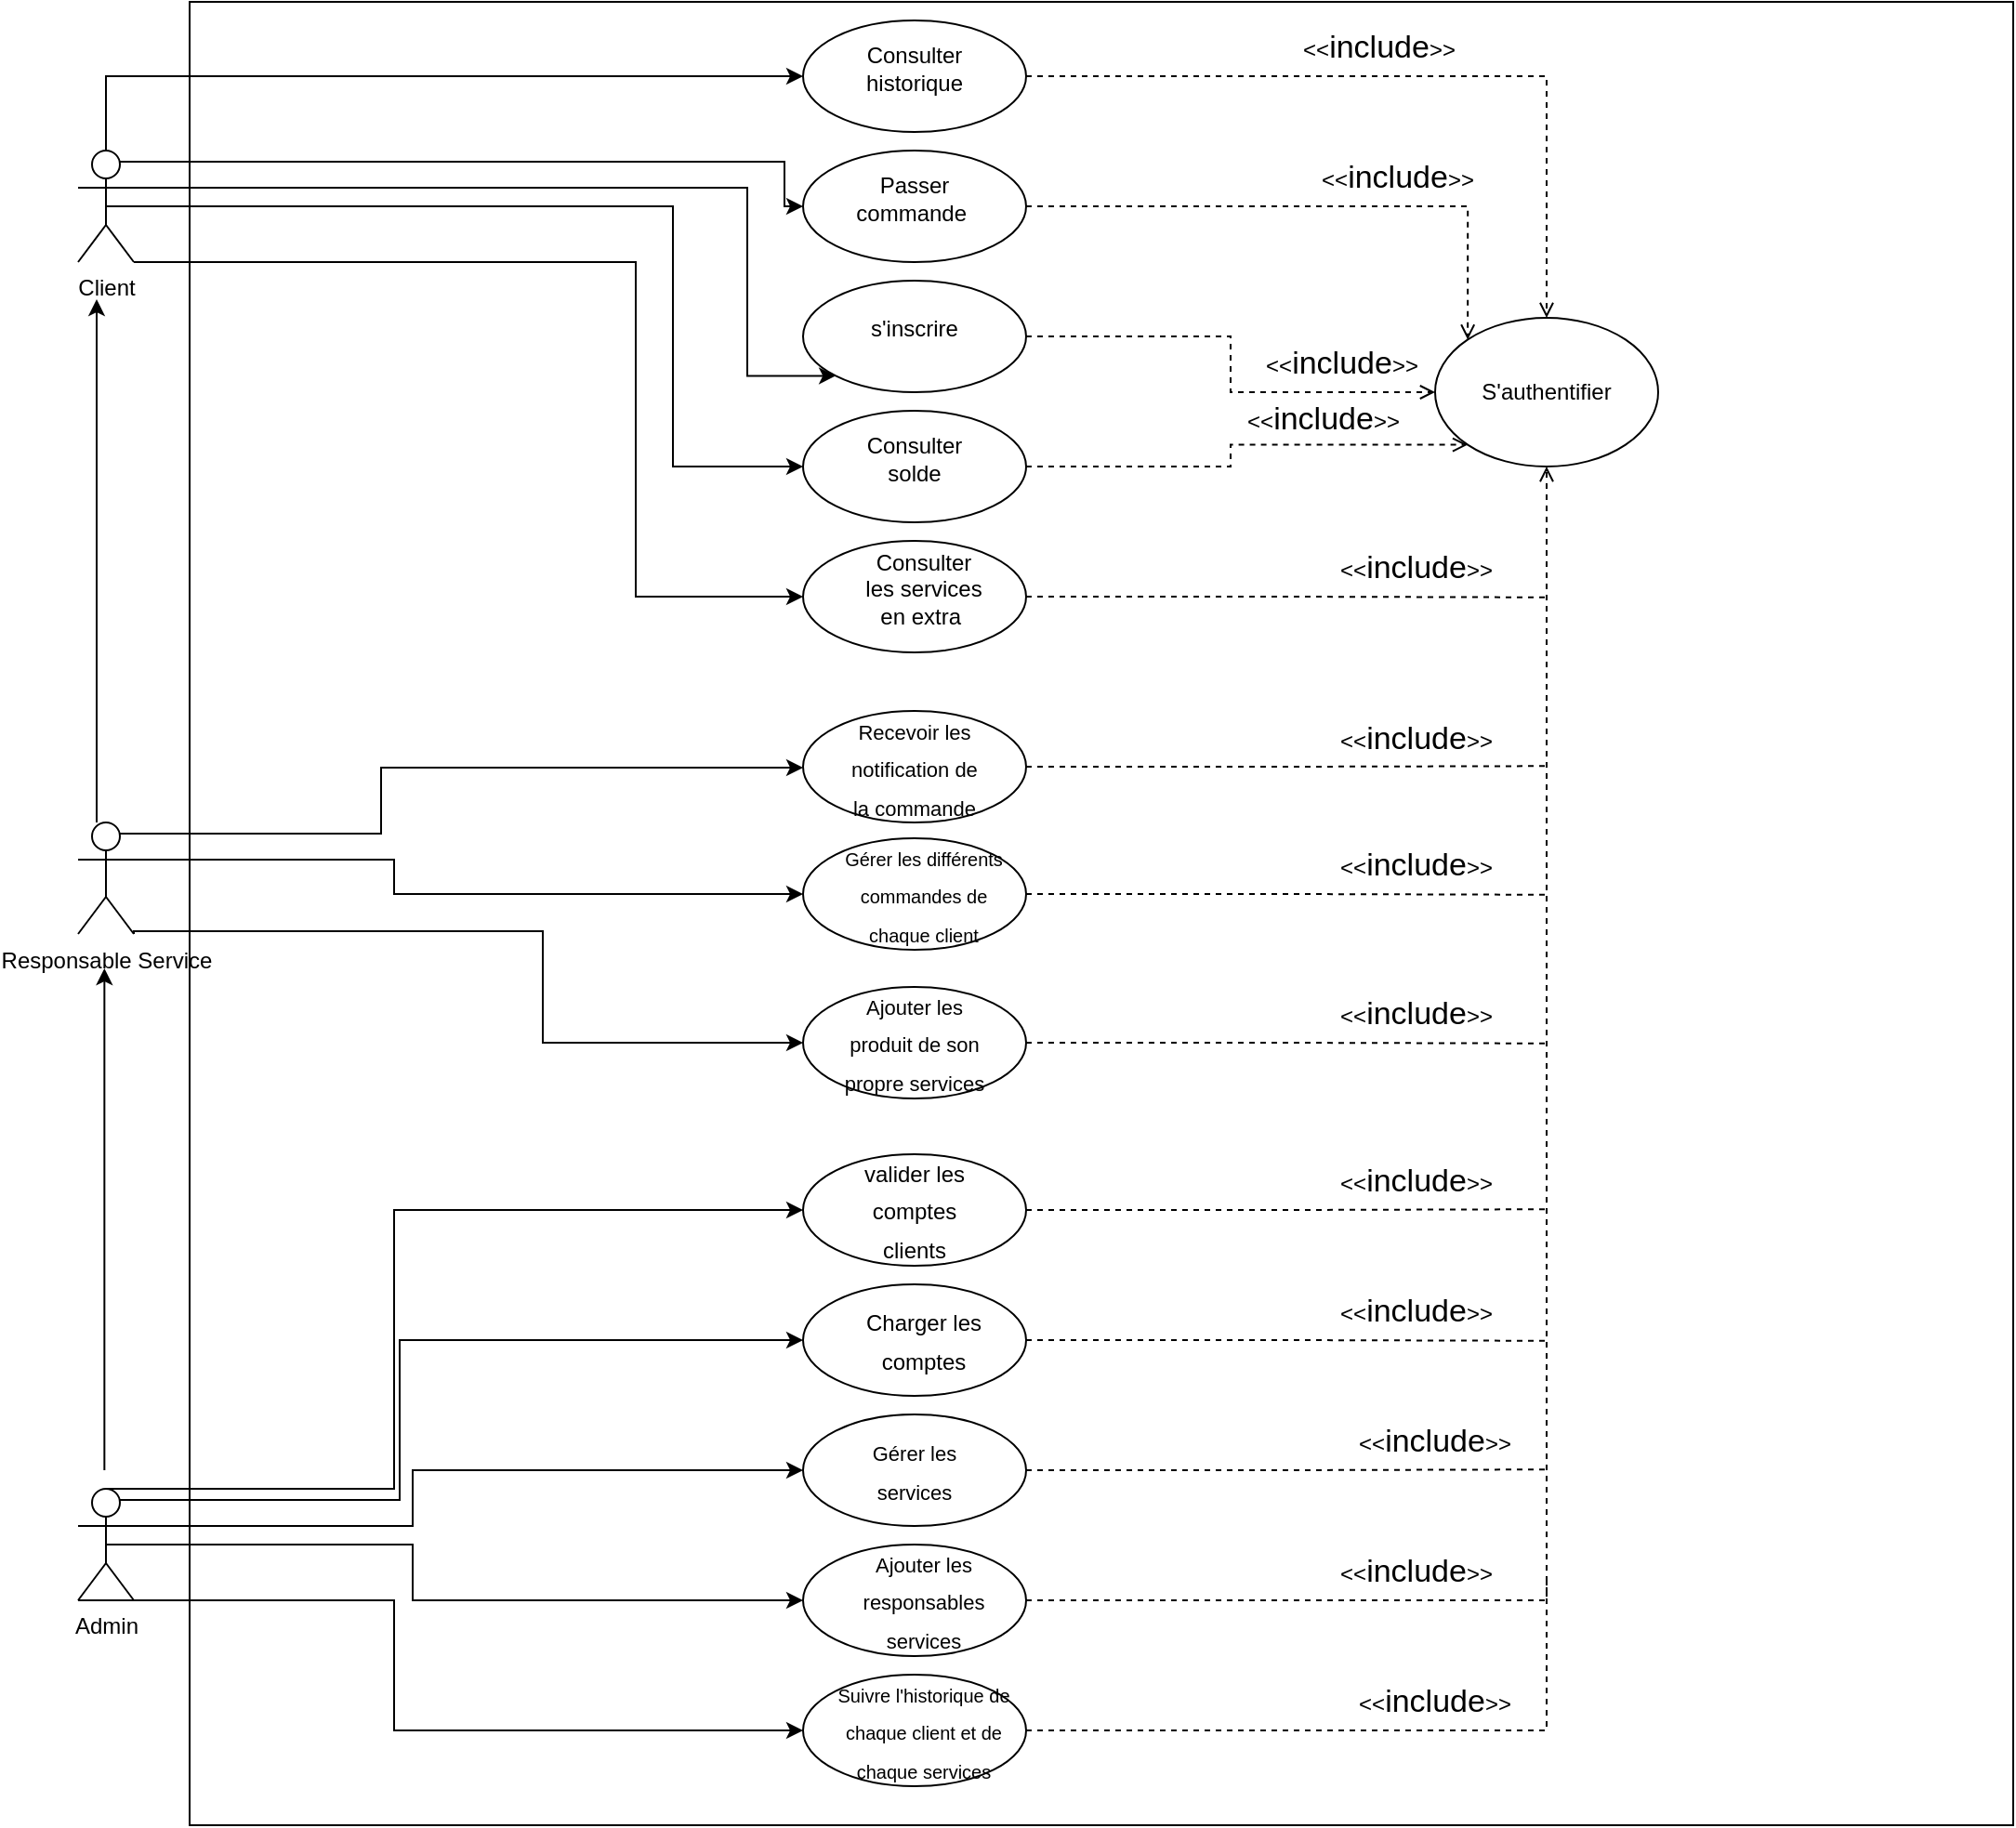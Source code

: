 <mxfile version="20.8.23" type="github">
  <diagram name="Page-1" id="Ohr7rfkL9KGcoza_FenF">
    <mxGraphModel dx="1332" dy="486" grid="1" gridSize="10" guides="1" tooltips="1" connect="1" arrows="1" fold="1" page="1" pageScale="1" pageWidth="827" pageHeight="1169" math="0" shadow="0">
      <root>
        <mxCell id="0" />
        <mxCell id="1" parent="0" />
        <mxCell id="cCbMwtoUdOYUd3SqK9MC-4" value="" style="group" vertex="1" connectable="0" parent="1">
          <mxGeometry x="160" y="80" width="1041" height="981" as="geometry" />
        </mxCell>
        <mxCell id="FbdB9yheL0EueXW62vN_-1" value="" style="whiteSpace=wrap;html=1;aspect=fixed;" parent="cCbMwtoUdOYUd3SqK9MC-4" vertex="1">
          <mxGeometry x="60" width="981" height="981" as="geometry" />
        </mxCell>
        <mxCell id="GGOZEgVhEpOkgXt1D6zr-87" style="edgeStyle=orthogonalEdgeStyle;rounded=0;orthogonalLoop=1;jettySize=auto;html=1;exitX=0.5;exitY=0.5;exitDx=0;exitDy=0;exitPerimeter=0;fontSize=12;" parent="cCbMwtoUdOYUd3SqK9MC-4" source="FbdB9yheL0EueXW62vN_-2" edge="1">
          <mxGeometry relative="1" as="geometry">
            <mxPoint x="390" y="250.0" as="targetPoint" />
            <Array as="points">
              <mxPoint x="320" y="110" />
              <mxPoint x="320" y="250" />
            </Array>
          </mxGeometry>
        </mxCell>
        <mxCell id="FbdB9yheL0EueXW62vN_-2" value="Client" style="shape=umlActor;verticalLabelPosition=bottom;verticalAlign=top;html=1;outlineConnect=0;labelBorderColor=none;" parent="cCbMwtoUdOYUd3SqK9MC-4" vertex="1">
          <mxGeometry y="80" width="30" height="60" as="geometry" />
        </mxCell>
        <mxCell id="FbdB9yheL0EueXW62vN_-3" value="Responsable Service" style="shape=umlActor;verticalLabelPosition=bottom;verticalAlign=top;html=1;outlineConnect=0;" parent="cCbMwtoUdOYUd3SqK9MC-4" vertex="1">
          <mxGeometry y="441.5" width="30" height="60" as="geometry" />
        </mxCell>
        <mxCell id="GGOZEgVhEpOkgXt1D6zr-15" value="" style="group" parent="cCbMwtoUdOYUd3SqK9MC-4" vertex="1" connectable="0">
          <mxGeometry x="730" y="170" width="120" height="80" as="geometry" />
        </mxCell>
        <mxCell id="FbdB9yheL0EueXW62vN_-14" value="" style="ellipse;whiteSpace=wrap;html=1;" parent="GGOZEgVhEpOkgXt1D6zr-15" vertex="1">
          <mxGeometry width="120" height="80" as="geometry" />
        </mxCell>
        <mxCell id="FbdB9yheL0EueXW62vN_-27" value="S&#39;authentifier" style="text;html=1;strokeColor=none;fillColor=none;align=center;verticalAlign=middle;whiteSpace=wrap;rounded=0;" parent="GGOZEgVhEpOkgXt1D6zr-15" vertex="1">
          <mxGeometry x="30" y="25" width="60" height="30" as="geometry" />
        </mxCell>
        <mxCell id="GGOZEgVhEpOkgXt1D6zr-27" value="" style="group" parent="cCbMwtoUdOYUd3SqK9MC-4" vertex="1" connectable="0">
          <mxGeometry x="390" y="10" width="120" height="60" as="geometry" />
        </mxCell>
        <mxCell id="GGOZEgVhEpOkgXt1D6zr-24" value="" style="group" parent="GGOZEgVhEpOkgXt1D6zr-27" vertex="1" connectable="0">
          <mxGeometry width="120" height="60" as="geometry" />
        </mxCell>
        <mxCell id="GGOZEgVhEpOkgXt1D6zr-25" value="" style="ellipse;whiteSpace=wrap;html=1;" parent="GGOZEgVhEpOkgXt1D6zr-24" vertex="1">
          <mxGeometry width="120" height="60" as="geometry" />
        </mxCell>
        <mxCell id="GGOZEgVhEpOkgXt1D6zr-26" value="Consulter historique" style="text;html=1;strokeColor=none;fillColor=none;align=center;verticalAlign=middle;whiteSpace=wrap;rounded=0;" parent="GGOZEgVhEpOkgXt1D6zr-24" vertex="1">
          <mxGeometry x="30" y="15" width="60" height="22.5" as="geometry" />
        </mxCell>
        <mxCell id="GGOZEgVhEpOkgXt1D6zr-84" style="edgeStyle=orthogonalEdgeStyle;rounded=0;orthogonalLoop=1;jettySize=auto;html=1;exitX=0.5;exitY=0;exitDx=0;exitDy=0;exitPerimeter=0;fontSize=12;" parent="cCbMwtoUdOYUd3SqK9MC-4" source="FbdB9yheL0EueXW62vN_-2" target="GGOZEgVhEpOkgXt1D6zr-25" edge="1">
          <mxGeometry relative="1" as="geometry">
            <Array as="points">
              <mxPoint x="15" y="40" />
            </Array>
          </mxGeometry>
        </mxCell>
        <mxCell id="GGOZEgVhEpOkgXt1D6zr-52" value="" style="group" parent="cCbMwtoUdOYUd3SqK9MC-4" vertex="1" connectable="0">
          <mxGeometry x="390" y="80" width="120" height="60" as="geometry" />
        </mxCell>
        <mxCell id="GGOZEgVhEpOkgXt1D6zr-53" style="edgeStyle=orthogonalEdgeStyle;rounded=0;orthogonalLoop=1;jettySize=auto;html=1;exitX=1;exitY=0.333;exitDx=0;exitDy=0;exitPerimeter=0;entryX=0;entryY=0.5;entryDx=0;entryDy=0;" parent="GGOZEgVhEpOkgXt1D6zr-52" edge="1">
          <mxGeometry relative="1" as="geometry">
            <mxPoint y="40.0" as="targetPoint" />
          </mxGeometry>
        </mxCell>
        <mxCell id="GGOZEgVhEpOkgXt1D6zr-54" value="" style="group" parent="GGOZEgVhEpOkgXt1D6zr-52" vertex="1" connectable="0">
          <mxGeometry width="120" height="60" as="geometry" />
        </mxCell>
        <mxCell id="GGOZEgVhEpOkgXt1D6zr-55" value="" style="ellipse;whiteSpace=wrap;html=1;" parent="GGOZEgVhEpOkgXt1D6zr-54" vertex="1">
          <mxGeometry width="120" height="60" as="geometry" />
        </mxCell>
        <mxCell id="GGOZEgVhEpOkgXt1D6zr-56" value="Passer commande&amp;nbsp;" style="text;html=1;strokeColor=none;fillColor=none;align=center;verticalAlign=middle;whiteSpace=wrap;rounded=0;" parent="GGOZEgVhEpOkgXt1D6zr-54" vertex="1">
          <mxGeometry x="30" y="15" width="60" height="22.5" as="geometry" />
        </mxCell>
        <mxCell id="GGOZEgVhEpOkgXt1D6zr-85" style="edgeStyle=orthogonalEdgeStyle;rounded=0;orthogonalLoop=1;jettySize=auto;html=1;exitX=0.75;exitY=0.1;exitDx=0;exitDy=0;exitPerimeter=0;entryX=0;entryY=0.5;entryDx=0;entryDy=0;fontSize=12;" parent="cCbMwtoUdOYUd3SqK9MC-4" source="FbdB9yheL0EueXW62vN_-2" target="GGOZEgVhEpOkgXt1D6zr-55" edge="1">
          <mxGeometry relative="1" as="geometry">
            <Array as="points">
              <mxPoint x="380" y="86" />
              <mxPoint x="380" y="110" />
            </Array>
          </mxGeometry>
        </mxCell>
        <mxCell id="GGOZEgVhEpOkgXt1D6zr-57" value="" style="group" parent="cCbMwtoUdOYUd3SqK9MC-4" vertex="1" connectable="0">
          <mxGeometry x="390" y="150" width="120" height="60" as="geometry" />
        </mxCell>
        <mxCell id="GGOZEgVhEpOkgXt1D6zr-58" style="edgeStyle=orthogonalEdgeStyle;rounded=0;orthogonalLoop=1;jettySize=auto;html=1;exitX=1;exitY=0.333;exitDx=0;exitDy=0;exitPerimeter=0;entryX=0;entryY=0.5;entryDx=0;entryDy=0;" parent="GGOZEgVhEpOkgXt1D6zr-57" edge="1">
          <mxGeometry relative="1" as="geometry">
            <mxPoint y="40.0" as="targetPoint" />
          </mxGeometry>
        </mxCell>
        <mxCell id="GGOZEgVhEpOkgXt1D6zr-59" value="" style="group" parent="GGOZEgVhEpOkgXt1D6zr-57" vertex="1" connectable="0">
          <mxGeometry width="120" height="60" as="geometry" />
        </mxCell>
        <mxCell id="GGOZEgVhEpOkgXt1D6zr-60" value="" style="ellipse;whiteSpace=wrap;html=1;" parent="GGOZEgVhEpOkgXt1D6zr-59" vertex="1">
          <mxGeometry width="120" height="60" as="geometry" />
        </mxCell>
        <mxCell id="GGOZEgVhEpOkgXt1D6zr-61" value="s&#39;inscrire" style="text;html=1;strokeColor=none;fillColor=none;align=center;verticalAlign=middle;whiteSpace=wrap;rounded=0;" parent="GGOZEgVhEpOkgXt1D6zr-59" vertex="1">
          <mxGeometry x="30" y="15" width="60" height="22.5" as="geometry" />
        </mxCell>
        <mxCell id="GGOZEgVhEpOkgXt1D6zr-86" style="edgeStyle=orthogonalEdgeStyle;rounded=0;orthogonalLoop=1;jettySize=auto;html=1;exitX=1;exitY=0.333;exitDx=0;exitDy=0;exitPerimeter=0;entryX=0;entryY=1;entryDx=0;entryDy=0;fontSize=12;" parent="cCbMwtoUdOYUd3SqK9MC-4" source="FbdB9yheL0EueXW62vN_-2" target="GGOZEgVhEpOkgXt1D6zr-60" edge="1">
          <mxGeometry relative="1" as="geometry">
            <Array as="points">
              <mxPoint x="360" y="100" />
              <mxPoint x="360" y="201" />
            </Array>
          </mxGeometry>
        </mxCell>
        <mxCell id="GGOZEgVhEpOkgXt1D6zr-62" value="" style="group" parent="cCbMwtoUdOYUd3SqK9MC-4" vertex="1" connectable="0">
          <mxGeometry x="390" y="220" width="120" height="60" as="geometry" />
        </mxCell>
        <mxCell id="GGOZEgVhEpOkgXt1D6zr-63" style="edgeStyle=orthogonalEdgeStyle;rounded=0;orthogonalLoop=1;jettySize=auto;html=1;exitX=1;exitY=0.333;exitDx=0;exitDy=0;exitPerimeter=0;entryX=0;entryY=0.5;entryDx=0;entryDy=0;" parent="GGOZEgVhEpOkgXt1D6zr-62" edge="1">
          <mxGeometry relative="1" as="geometry">
            <mxPoint y="40.0" as="targetPoint" />
          </mxGeometry>
        </mxCell>
        <mxCell id="GGOZEgVhEpOkgXt1D6zr-64" value="" style="group" parent="GGOZEgVhEpOkgXt1D6zr-62" vertex="1" connectable="0">
          <mxGeometry width="120" height="60" as="geometry" />
        </mxCell>
        <mxCell id="GGOZEgVhEpOkgXt1D6zr-65" value="" style="ellipse;whiteSpace=wrap;html=1;" parent="GGOZEgVhEpOkgXt1D6zr-64" vertex="1">
          <mxGeometry width="120" height="60" as="geometry" />
        </mxCell>
        <mxCell id="GGOZEgVhEpOkgXt1D6zr-66" value="Consulter solde" style="text;html=1;strokeColor=none;fillColor=none;align=center;verticalAlign=middle;whiteSpace=wrap;rounded=0;" parent="GGOZEgVhEpOkgXt1D6zr-64" vertex="1">
          <mxGeometry x="30" y="15" width="60" height="22.5" as="geometry" />
        </mxCell>
        <mxCell id="GGOZEgVhEpOkgXt1D6zr-67" value="" style="group" parent="cCbMwtoUdOYUd3SqK9MC-4" vertex="1" connectable="0">
          <mxGeometry x="390" y="290" width="120" height="60" as="geometry" />
        </mxCell>
        <mxCell id="GGOZEgVhEpOkgXt1D6zr-68" style="edgeStyle=orthogonalEdgeStyle;rounded=0;orthogonalLoop=1;jettySize=auto;html=1;exitX=1;exitY=0.333;exitDx=0;exitDy=0;exitPerimeter=0;entryX=0;entryY=0.5;entryDx=0;entryDy=0;" parent="GGOZEgVhEpOkgXt1D6zr-67" edge="1">
          <mxGeometry relative="1" as="geometry">
            <mxPoint y="40.0" as="targetPoint" />
          </mxGeometry>
        </mxCell>
        <mxCell id="GGOZEgVhEpOkgXt1D6zr-69" value="" style="group" parent="GGOZEgVhEpOkgXt1D6zr-67" vertex="1" connectable="0">
          <mxGeometry width="120" height="60" as="geometry" />
        </mxCell>
        <mxCell id="GGOZEgVhEpOkgXt1D6zr-125" style="edgeStyle=orthogonalEdgeStyle;rounded=0;orthogonalLoop=1;jettySize=auto;html=1;exitX=1;exitY=0.5;exitDx=0;exitDy=0;dashed=1;fontSize=12;endArrow=none;endFill=0;" parent="GGOZEgVhEpOkgXt1D6zr-69" source="GGOZEgVhEpOkgXt1D6zr-70" edge="1">
          <mxGeometry relative="1" as="geometry">
            <mxPoint x="400" y="30.385" as="targetPoint" />
          </mxGeometry>
        </mxCell>
        <mxCell id="GGOZEgVhEpOkgXt1D6zr-70" value="" style="ellipse;whiteSpace=wrap;html=1;" parent="GGOZEgVhEpOkgXt1D6zr-69" vertex="1">
          <mxGeometry width="120" height="60" as="geometry" />
        </mxCell>
        <mxCell id="GGOZEgVhEpOkgXt1D6zr-71" value="Consulter les services en extra&amp;nbsp;" style="text;html=1;strokeColor=none;fillColor=none;align=center;verticalAlign=middle;whiteSpace=wrap;rounded=0;" parent="GGOZEgVhEpOkgXt1D6zr-69" vertex="1">
          <mxGeometry x="30" y="15" width="70" height="22.5" as="geometry" />
        </mxCell>
        <mxCell id="GGOZEgVhEpOkgXt1D6zr-124" style="edgeStyle=orthogonalEdgeStyle;rounded=0;orthogonalLoop=1;jettySize=auto;html=1;exitX=1;exitY=0.5;exitDx=0;exitDy=0;dashed=1;fontSize=12;endArrow=none;endFill=0;" parent="cCbMwtoUdOYUd3SqK9MC-4" source="GGOZEgVhEpOkgXt1D6zr-91" edge="1">
          <mxGeometry relative="1" as="geometry">
            <mxPoint x="790" y="411.154" as="targetPoint" />
          </mxGeometry>
        </mxCell>
        <mxCell id="GGOZEgVhEpOkgXt1D6zr-123" style="edgeStyle=orthogonalEdgeStyle;rounded=0;orthogonalLoop=1;jettySize=auto;html=1;exitX=1;exitY=0.5;exitDx=0;exitDy=0;dashed=1;fontSize=12;endArrow=none;endFill=0;" parent="cCbMwtoUdOYUd3SqK9MC-4" source="GGOZEgVhEpOkgXt1D6zr-92" edge="1">
          <mxGeometry relative="1" as="geometry">
            <mxPoint x="790" y="480.385" as="targetPoint" />
          </mxGeometry>
        </mxCell>
        <mxCell id="GGOZEgVhEpOkgXt1D6zr-122" style="edgeStyle=orthogonalEdgeStyle;rounded=0;orthogonalLoop=1;jettySize=auto;html=1;exitX=1;exitY=0.5;exitDx=0;exitDy=0;dashed=1;fontSize=12;endArrow=none;endFill=0;" parent="cCbMwtoUdOYUd3SqK9MC-4" source="GGOZEgVhEpOkgXt1D6zr-93" edge="1">
          <mxGeometry relative="1" as="geometry">
            <mxPoint x="790" y="560.385" as="targetPoint" />
          </mxGeometry>
        </mxCell>
        <mxCell id="GGOZEgVhEpOkgXt1D6zr-121" style="edgeStyle=orthogonalEdgeStyle;rounded=0;orthogonalLoop=1;jettySize=auto;html=1;exitX=1;exitY=0.5;exitDx=0;exitDy=0;dashed=1;fontSize=12;endArrow=none;endFill=0;" parent="cCbMwtoUdOYUd3SqK9MC-4" source="GGOZEgVhEpOkgXt1D6zr-94" edge="1">
          <mxGeometry relative="1" as="geometry">
            <mxPoint x="790" y="649.615" as="targetPoint" />
          </mxGeometry>
        </mxCell>
        <mxCell id="GGOZEgVhEpOkgXt1D6zr-120" style="edgeStyle=orthogonalEdgeStyle;rounded=0;orthogonalLoop=1;jettySize=auto;html=1;exitX=1;exitY=0.5;exitDx=0;exitDy=0;dashed=1;fontSize=12;endArrow=none;endFill=0;" parent="cCbMwtoUdOYUd3SqK9MC-4" source="GGOZEgVhEpOkgXt1D6zr-95" edge="1">
          <mxGeometry relative="1" as="geometry">
            <mxPoint x="790" y="720.385" as="targetPoint" />
          </mxGeometry>
        </mxCell>
        <mxCell id="GGOZEgVhEpOkgXt1D6zr-114" style="edgeStyle=orthogonalEdgeStyle;rounded=0;orthogonalLoop=1;jettySize=auto;html=1;exitX=1;exitY=0.5;exitDx=0;exitDy=0;entryX=0.5;entryY=1;entryDx=0;entryDy=0;fontSize=12;dashed=1;endArrow=open;endFill=0;" parent="cCbMwtoUdOYUd3SqK9MC-4" source="GGOZEgVhEpOkgXt1D6zr-96" target="FbdB9yheL0EueXW62vN_-14" edge="1">
          <mxGeometry relative="1" as="geometry" />
        </mxCell>
        <mxCell id="GGOZEgVhEpOkgXt1D6zr-118" style="edgeStyle=orthogonalEdgeStyle;rounded=0;orthogonalLoop=1;jettySize=auto;html=1;exitX=1;exitY=0.5;exitDx=0;exitDy=0;dashed=1;fontSize=12;endArrow=none;endFill=0;" parent="cCbMwtoUdOYUd3SqK9MC-4" source="GGOZEgVhEpOkgXt1D6zr-98" edge="1">
          <mxGeometry relative="1" as="geometry">
            <mxPoint x="790" y="850" as="targetPoint" />
            <Array as="points">
              <mxPoint x="790" y="860" />
            </Array>
          </mxGeometry>
        </mxCell>
        <mxCell id="GGOZEgVhEpOkgXt1D6zr-119" style="edgeStyle=orthogonalEdgeStyle;rounded=0;orthogonalLoop=1;jettySize=auto;html=1;exitX=1;exitY=0.5;exitDx=0;exitDy=0;dashed=1;fontSize=12;endArrow=none;endFill=0;" parent="cCbMwtoUdOYUd3SqK9MC-4" source="GGOZEgVhEpOkgXt1D6zr-99" edge="1">
          <mxGeometry relative="1" as="geometry">
            <mxPoint x="790" y="789.615" as="targetPoint" />
          </mxGeometry>
        </mxCell>
        <mxCell id="GGOZEgVhEpOkgXt1D6zr-103" value="Admin" style="shape=umlActor;verticalLabelPosition=bottom;verticalAlign=top;html=1;outlineConnect=0;fontSize=12;" parent="cCbMwtoUdOYUd3SqK9MC-4" vertex="1">
          <mxGeometry y="800" width="30" height="60" as="geometry" />
        </mxCell>
        <mxCell id="GGOZEgVhEpOkgXt1D6zr-88" style="edgeStyle=orthogonalEdgeStyle;rounded=0;orthogonalLoop=1;jettySize=auto;html=1;exitX=1;exitY=1;exitDx=0;exitDy=0;exitPerimeter=0;entryX=0;entryY=0.5;entryDx=0;entryDy=0;fontSize=12;" parent="cCbMwtoUdOYUd3SqK9MC-4" source="FbdB9yheL0EueXW62vN_-2" target="GGOZEgVhEpOkgXt1D6zr-70" edge="1">
          <mxGeometry relative="1" as="geometry">
            <Array as="points">
              <mxPoint x="300" y="140" />
              <mxPoint x="300" y="320" />
            </Array>
          </mxGeometry>
        </mxCell>
        <mxCell id="GGOZEgVhEpOkgXt1D6zr-126" style="edgeStyle=orthogonalEdgeStyle;rounded=0;orthogonalLoop=1;jettySize=auto;html=1;exitX=1;exitY=0.5;exitDx=0;exitDy=0;entryX=0;entryY=1;entryDx=0;entryDy=0;dashed=1;fontSize=12;endArrow=open;endFill=0;" parent="cCbMwtoUdOYUd3SqK9MC-4" source="GGOZEgVhEpOkgXt1D6zr-65" target="FbdB9yheL0EueXW62vN_-14" edge="1">
          <mxGeometry relative="1" as="geometry" />
        </mxCell>
        <mxCell id="GGOZEgVhEpOkgXt1D6zr-127" style="edgeStyle=orthogonalEdgeStyle;rounded=0;orthogonalLoop=1;jettySize=auto;html=1;exitX=1;exitY=0.5;exitDx=0;exitDy=0;entryX=0;entryY=0.5;entryDx=0;entryDy=0;dashed=1;fontSize=12;endArrow=open;endFill=0;" parent="cCbMwtoUdOYUd3SqK9MC-4" source="GGOZEgVhEpOkgXt1D6zr-60" target="FbdB9yheL0EueXW62vN_-14" edge="1">
          <mxGeometry relative="1" as="geometry" />
        </mxCell>
        <mxCell id="GGOZEgVhEpOkgXt1D6zr-128" style="edgeStyle=orthogonalEdgeStyle;rounded=0;orthogonalLoop=1;jettySize=auto;html=1;exitX=1;exitY=0.5;exitDx=0;exitDy=0;entryX=0;entryY=0;entryDx=0;entryDy=0;dashed=1;fontSize=12;endArrow=open;endFill=0;" parent="cCbMwtoUdOYUd3SqK9MC-4" source="GGOZEgVhEpOkgXt1D6zr-55" target="FbdB9yheL0EueXW62vN_-14" edge="1">
          <mxGeometry relative="1" as="geometry" />
        </mxCell>
        <mxCell id="GGOZEgVhEpOkgXt1D6zr-129" style="edgeStyle=orthogonalEdgeStyle;rounded=0;orthogonalLoop=1;jettySize=auto;html=1;exitX=1;exitY=0.5;exitDx=0;exitDy=0;entryX=0.5;entryY=0;entryDx=0;entryDy=0;dashed=1;fontSize=12;endArrow=open;endFill=0;" parent="cCbMwtoUdOYUd3SqK9MC-4" source="GGOZEgVhEpOkgXt1D6zr-25" target="FbdB9yheL0EueXW62vN_-14" edge="1">
          <mxGeometry relative="1" as="geometry" />
        </mxCell>
        <mxCell id="GGOZEgVhEpOkgXt1D6zr-130" value="&amp;lt;&amp;lt;&lt;font style=&quot;font-size: 17px;&quot;&gt;include&lt;/font&gt;&amp;gt;&amp;gt;" style="text;html=1;strokeColor=none;fillColor=none;align=center;verticalAlign=middle;whiteSpace=wrap;rounded=0;fontSize=12;" parent="cCbMwtoUdOYUd3SqK9MC-4" vertex="1">
          <mxGeometry x="670" y="10" width="60" height="30" as="geometry" />
        </mxCell>
        <mxCell id="GGOZEgVhEpOkgXt1D6zr-133" value="&amp;lt;&amp;lt;&lt;font style=&quot;font-size: 17px;&quot;&gt;include&lt;/font&gt;&amp;gt;&amp;gt;" style="text;html=1;strokeColor=none;fillColor=none;align=center;verticalAlign=middle;whiteSpace=wrap;rounded=0;fontSize=12;" parent="cCbMwtoUdOYUd3SqK9MC-4" vertex="1">
          <mxGeometry x="680" y="80" width="60" height="30" as="geometry" />
        </mxCell>
        <mxCell id="GGOZEgVhEpOkgXt1D6zr-135" value="&amp;lt;&amp;lt;&lt;font style=&quot;font-size: 17px;&quot;&gt;include&lt;/font&gt;&amp;gt;&amp;gt;" style="text;html=1;strokeColor=none;fillColor=none;align=center;verticalAlign=middle;whiteSpace=wrap;rounded=0;fontSize=12;" parent="cCbMwtoUdOYUd3SqK9MC-4" vertex="1">
          <mxGeometry x="650" y="180" width="60" height="30" as="geometry" />
        </mxCell>
        <mxCell id="GGOZEgVhEpOkgXt1D6zr-136" value="&amp;lt;&amp;lt;&lt;font style=&quot;font-size: 17px;&quot;&gt;include&lt;/font&gt;&amp;gt;&amp;gt;" style="text;html=1;strokeColor=none;fillColor=none;align=center;verticalAlign=middle;whiteSpace=wrap;rounded=0;fontSize=12;" parent="cCbMwtoUdOYUd3SqK9MC-4" vertex="1">
          <mxGeometry x="640" y="210" width="60" height="30" as="geometry" />
        </mxCell>
        <mxCell id="GGOZEgVhEpOkgXt1D6zr-137" value="&amp;lt;&amp;lt;&lt;font style=&quot;font-size: 17px;&quot;&gt;include&lt;/font&gt;&amp;gt;&amp;gt;" style="text;html=1;strokeColor=none;fillColor=none;align=center;verticalAlign=middle;whiteSpace=wrap;rounded=0;fontSize=12;" parent="cCbMwtoUdOYUd3SqK9MC-4" vertex="1">
          <mxGeometry x="690" y="290" width="60" height="30" as="geometry" />
        </mxCell>
        <mxCell id="GGOZEgVhEpOkgXt1D6zr-138" value="&amp;lt;&amp;lt;&lt;font style=&quot;font-size: 17px;&quot;&gt;include&lt;/font&gt;&amp;gt;&amp;gt;" style="text;html=1;strokeColor=none;fillColor=none;align=center;verticalAlign=middle;whiteSpace=wrap;rounded=0;fontSize=12;" parent="cCbMwtoUdOYUd3SqK9MC-4" vertex="1">
          <mxGeometry x="690" y="381.5" width="60" height="30" as="geometry" />
        </mxCell>
        <mxCell id="GGOZEgVhEpOkgXt1D6zr-140" value="&amp;lt;&amp;lt;&lt;font style=&quot;font-size: 17px;&quot;&gt;include&lt;/font&gt;&amp;gt;&amp;gt;" style="text;html=1;strokeColor=none;fillColor=none;align=center;verticalAlign=middle;whiteSpace=wrap;rounded=0;fontSize=12;" parent="cCbMwtoUdOYUd3SqK9MC-4" vertex="1">
          <mxGeometry x="690" y="450" width="60" height="30" as="geometry" />
        </mxCell>
        <mxCell id="GGOZEgVhEpOkgXt1D6zr-141" value="&amp;lt;&amp;lt;&lt;font style=&quot;font-size: 17px;&quot;&gt;include&lt;/font&gt;&amp;gt;&amp;gt;" style="text;html=1;strokeColor=none;fillColor=none;align=center;verticalAlign=middle;whiteSpace=wrap;rounded=0;fontSize=12;" parent="cCbMwtoUdOYUd3SqK9MC-4" vertex="1">
          <mxGeometry x="690" y="530" width="60" height="30" as="geometry" />
        </mxCell>
        <mxCell id="GGOZEgVhEpOkgXt1D6zr-142" value="&amp;lt;&amp;lt;&lt;font style=&quot;font-size: 17px;&quot;&gt;include&lt;/font&gt;&amp;gt;&amp;gt;" style="text;html=1;strokeColor=none;fillColor=none;align=center;verticalAlign=middle;whiteSpace=wrap;rounded=0;fontSize=12;" parent="cCbMwtoUdOYUd3SqK9MC-4" vertex="1">
          <mxGeometry x="690" y="620" width="60" height="30" as="geometry" />
        </mxCell>
        <mxCell id="GGOZEgVhEpOkgXt1D6zr-143" value="&amp;lt;&amp;lt;&lt;font style=&quot;font-size: 17px;&quot;&gt;include&lt;/font&gt;&amp;gt;&amp;gt;" style="text;html=1;strokeColor=none;fillColor=none;align=center;verticalAlign=middle;whiteSpace=wrap;rounded=0;fontSize=12;" parent="cCbMwtoUdOYUd3SqK9MC-4" vertex="1">
          <mxGeometry x="690" y="690" width="60" height="30" as="geometry" />
        </mxCell>
        <mxCell id="GGOZEgVhEpOkgXt1D6zr-144" value="&amp;lt;&amp;lt;&lt;font style=&quot;font-size: 17px;&quot;&gt;include&lt;/font&gt;&amp;gt;&amp;gt;" style="text;html=1;strokeColor=none;fillColor=none;align=center;verticalAlign=middle;whiteSpace=wrap;rounded=0;fontSize=12;" parent="cCbMwtoUdOYUd3SqK9MC-4" vertex="1">
          <mxGeometry x="700" y="760" width="60" height="30" as="geometry" />
        </mxCell>
        <mxCell id="GGOZEgVhEpOkgXt1D6zr-145" value="&amp;lt;&amp;lt;&lt;font style=&quot;font-size: 17px;&quot;&gt;include&lt;/font&gt;&amp;gt;&amp;gt;" style="text;html=1;strokeColor=none;fillColor=none;align=center;verticalAlign=middle;whiteSpace=wrap;rounded=0;fontSize=12;" parent="cCbMwtoUdOYUd3SqK9MC-4" vertex="1">
          <mxGeometry x="690" y="830" width="60" height="30" as="geometry" />
        </mxCell>
        <mxCell id="GGOZEgVhEpOkgXt1D6zr-147" value="&amp;lt;&amp;lt;&lt;font style=&quot;font-size: 17px;&quot;&gt;include&lt;/font&gt;&amp;gt;&amp;gt;" style="text;html=1;strokeColor=none;fillColor=none;align=center;verticalAlign=middle;whiteSpace=wrap;rounded=0;fontSize=12;" parent="cCbMwtoUdOYUd3SqK9MC-4" vertex="1">
          <mxGeometry x="700" y="900" width="60" height="30" as="geometry" />
        </mxCell>
        <mxCell id="GGOZEgVhEpOkgXt1D6zr-149" value="" style="group" parent="cCbMwtoUdOYUd3SqK9MC-4" vertex="1" connectable="0">
          <mxGeometry x="390" y="381.5" width="120" height="60" as="geometry" />
        </mxCell>
        <mxCell id="GGOZEgVhEpOkgXt1D6zr-91" value="" style="ellipse;whiteSpace=wrap;html=1;" parent="GGOZEgVhEpOkgXt1D6zr-149" vertex="1">
          <mxGeometry width="120" height="60" as="geometry" />
        </mxCell>
        <mxCell id="GGOZEgVhEpOkgXt1D6zr-148" value="&lt;font style=&quot;font-size: 11px;&quot;&gt;Recevoir les notification de la commande&lt;/font&gt;" style="text;html=1;strokeColor=none;fillColor=none;align=center;verticalAlign=middle;whiteSpace=wrap;rounded=0;fontSize=17;" parent="GGOZEgVhEpOkgXt1D6zr-149" vertex="1">
          <mxGeometry x="20" y="15" width="80" height="30" as="geometry" />
        </mxCell>
        <mxCell id="GGOZEgVhEpOkgXt1D6zr-100" style="edgeStyle=orthogonalEdgeStyle;rounded=0;orthogonalLoop=1;jettySize=auto;html=1;exitX=0.75;exitY=0.1;exitDx=0;exitDy=0;exitPerimeter=0;fontSize=12;" parent="cCbMwtoUdOYUd3SqK9MC-4" source="FbdB9yheL0EueXW62vN_-3" target="GGOZEgVhEpOkgXt1D6zr-91" edge="1">
          <mxGeometry relative="1" as="geometry">
            <Array as="points">
              <mxPoint x="163" y="412" />
            </Array>
          </mxGeometry>
        </mxCell>
        <mxCell id="GGOZEgVhEpOkgXt1D6zr-151" value="" style="group" parent="cCbMwtoUdOYUd3SqK9MC-4" vertex="1" connectable="0">
          <mxGeometry x="390" y="450" width="130" height="60" as="geometry" />
        </mxCell>
        <mxCell id="GGOZEgVhEpOkgXt1D6zr-92" value="" style="ellipse;whiteSpace=wrap;html=1;" parent="GGOZEgVhEpOkgXt1D6zr-151" vertex="1">
          <mxGeometry width="120" height="60" as="geometry" />
        </mxCell>
        <mxCell id="GGOZEgVhEpOkgXt1D6zr-150" value="&lt;font style=&quot;font-size: 10px;&quot;&gt;Gérer les différents commandes de chaque client&lt;/font&gt;" style="text;html=1;strokeColor=none;fillColor=none;align=center;verticalAlign=middle;whiteSpace=wrap;rounded=0;fontSize=17;" parent="GGOZEgVhEpOkgXt1D6zr-151" vertex="1">
          <mxGeometry x="15" y="15" width="100" height="30" as="geometry" />
        </mxCell>
        <mxCell id="GGOZEgVhEpOkgXt1D6zr-101" style="edgeStyle=orthogonalEdgeStyle;rounded=0;orthogonalLoop=1;jettySize=auto;html=1;exitX=1;exitY=0.333;exitDx=0;exitDy=0;exitPerimeter=0;fontSize=12;" parent="cCbMwtoUdOYUd3SqK9MC-4" source="FbdB9yheL0EueXW62vN_-3" target="GGOZEgVhEpOkgXt1D6zr-92" edge="1">
          <mxGeometry relative="1" as="geometry">
            <Array as="points">
              <mxPoint x="170" y="480" />
            </Array>
          </mxGeometry>
        </mxCell>
        <mxCell id="GGOZEgVhEpOkgXt1D6zr-153" value="" style="group" parent="cCbMwtoUdOYUd3SqK9MC-4" vertex="1" connectable="0">
          <mxGeometry x="390" y="530" width="120" height="60" as="geometry" />
        </mxCell>
        <mxCell id="GGOZEgVhEpOkgXt1D6zr-93" value="" style="ellipse;whiteSpace=wrap;html=1;" parent="GGOZEgVhEpOkgXt1D6zr-153" vertex="1">
          <mxGeometry width="120" height="60" as="geometry" />
        </mxCell>
        <mxCell id="GGOZEgVhEpOkgXt1D6zr-152" value="&lt;font style=&quot;font-size: 11px;&quot;&gt;Ajouter les produit de son propre services&lt;/font&gt;" style="text;html=1;strokeColor=none;fillColor=none;align=center;verticalAlign=middle;whiteSpace=wrap;rounded=0;fontSize=17;" parent="GGOZEgVhEpOkgXt1D6zr-153" vertex="1">
          <mxGeometry x="20" y="15" width="80" height="30" as="geometry" />
        </mxCell>
        <mxCell id="GGOZEgVhEpOkgXt1D6zr-102" style="edgeStyle=orthogonalEdgeStyle;rounded=0;orthogonalLoop=1;jettySize=auto;html=1;exitX=1;exitY=1;exitDx=0;exitDy=0;exitPerimeter=0;entryX=0;entryY=0.5;entryDx=0;entryDy=0;fontSize=12;" parent="cCbMwtoUdOYUd3SqK9MC-4" source="FbdB9yheL0EueXW62vN_-3" target="GGOZEgVhEpOkgXt1D6zr-93" edge="1">
          <mxGeometry relative="1" as="geometry">
            <Array as="points">
              <mxPoint x="250" y="500" />
              <mxPoint x="250" y="560" />
            </Array>
          </mxGeometry>
        </mxCell>
        <mxCell id="GGOZEgVhEpOkgXt1D6zr-155" value="" style="group" parent="cCbMwtoUdOYUd3SqK9MC-4" vertex="1" connectable="0">
          <mxGeometry x="390" y="620" width="120" height="60" as="geometry" />
        </mxCell>
        <mxCell id="GGOZEgVhEpOkgXt1D6zr-94" value="" style="ellipse;whiteSpace=wrap;html=1;" parent="GGOZEgVhEpOkgXt1D6zr-155" vertex="1">
          <mxGeometry width="120" height="60" as="geometry" />
        </mxCell>
        <mxCell id="GGOZEgVhEpOkgXt1D6zr-154" value="&lt;font style=&quot;font-size: 12px;&quot;&gt;valider les comptes clients&lt;/font&gt;" style="text;html=1;strokeColor=none;fillColor=none;align=center;verticalAlign=middle;whiteSpace=wrap;rounded=0;fontSize=17;" parent="GGOZEgVhEpOkgXt1D6zr-155" vertex="1">
          <mxGeometry x="25" y="15" width="70" height="30" as="geometry" />
        </mxCell>
        <mxCell id="GGOZEgVhEpOkgXt1D6zr-105" style="edgeStyle=orthogonalEdgeStyle;rounded=0;orthogonalLoop=1;jettySize=auto;html=1;exitX=0.5;exitY=0;exitDx=0;exitDy=0;exitPerimeter=0;entryX=0;entryY=0.5;entryDx=0;entryDy=0;fontSize=12;" parent="cCbMwtoUdOYUd3SqK9MC-4" source="GGOZEgVhEpOkgXt1D6zr-103" target="GGOZEgVhEpOkgXt1D6zr-94" edge="1">
          <mxGeometry relative="1" as="geometry">
            <Array as="points">
              <mxPoint x="170" y="800" />
              <mxPoint x="170" y="650" />
            </Array>
          </mxGeometry>
        </mxCell>
        <mxCell id="GGOZEgVhEpOkgXt1D6zr-157" value="" style="group" parent="cCbMwtoUdOYUd3SqK9MC-4" vertex="1" connectable="0">
          <mxGeometry x="390" y="690" width="120" height="60" as="geometry" />
        </mxCell>
        <mxCell id="GGOZEgVhEpOkgXt1D6zr-95" value="" style="ellipse;whiteSpace=wrap;html=1;" parent="GGOZEgVhEpOkgXt1D6zr-157" vertex="1">
          <mxGeometry width="120" height="60" as="geometry" />
        </mxCell>
        <mxCell id="GGOZEgVhEpOkgXt1D6zr-156" value="&lt;font style=&quot;font-size: 12px;&quot;&gt;Charger les comptes&lt;/font&gt;" style="text;html=1;strokeColor=none;fillColor=none;align=center;verticalAlign=middle;whiteSpace=wrap;rounded=0;fontSize=17;" parent="GGOZEgVhEpOkgXt1D6zr-157" vertex="1">
          <mxGeometry x="30" y="15" width="70" height="30" as="geometry" />
        </mxCell>
        <mxCell id="GGOZEgVhEpOkgXt1D6zr-159" value="" style="group" parent="cCbMwtoUdOYUd3SqK9MC-4" vertex="1" connectable="0">
          <mxGeometry x="390" y="760" width="120" height="60" as="geometry" />
        </mxCell>
        <mxCell id="GGOZEgVhEpOkgXt1D6zr-99" value="" style="ellipse;whiteSpace=wrap;html=1;" parent="GGOZEgVhEpOkgXt1D6zr-159" vertex="1">
          <mxGeometry width="120" height="60" as="geometry" />
        </mxCell>
        <mxCell id="GGOZEgVhEpOkgXt1D6zr-158" value="&lt;font style=&quot;font-size: 11px;&quot;&gt;Gérer les services&lt;/font&gt;" style="text;html=1;strokeColor=none;fillColor=none;align=center;verticalAlign=middle;whiteSpace=wrap;rounded=0;fontSize=17;" parent="GGOZEgVhEpOkgXt1D6zr-159" vertex="1">
          <mxGeometry x="30" y="15" width="60" height="30" as="geometry" />
        </mxCell>
        <mxCell id="GGOZEgVhEpOkgXt1D6zr-161" value="" style="group" parent="cCbMwtoUdOYUd3SqK9MC-4" vertex="1" connectable="0">
          <mxGeometry x="390" y="830" width="120" height="60" as="geometry" />
        </mxCell>
        <mxCell id="GGOZEgVhEpOkgXt1D6zr-98" value="" style="ellipse;whiteSpace=wrap;html=1;" parent="GGOZEgVhEpOkgXt1D6zr-161" vertex="1">
          <mxGeometry width="120" height="60" as="geometry" />
        </mxCell>
        <mxCell id="GGOZEgVhEpOkgXt1D6zr-160" value="&lt;font style=&quot;font-size: 11px;&quot;&gt;Ajouter les responsables services&lt;/font&gt;" style="text;html=1;strokeColor=none;fillColor=none;align=center;verticalAlign=middle;whiteSpace=wrap;rounded=0;fontSize=17;" parent="GGOZEgVhEpOkgXt1D6zr-161" vertex="1">
          <mxGeometry x="30" y="15" width="70" height="30" as="geometry" />
        </mxCell>
        <mxCell id="GGOZEgVhEpOkgXt1D6zr-165" value="" style="group" parent="cCbMwtoUdOYUd3SqK9MC-4" vertex="1" connectable="0">
          <mxGeometry x="390" y="900" width="130" height="60" as="geometry" />
        </mxCell>
        <mxCell id="GGOZEgVhEpOkgXt1D6zr-96" value="" style="ellipse;whiteSpace=wrap;html=1;" parent="GGOZEgVhEpOkgXt1D6zr-165" vertex="1">
          <mxGeometry width="120" height="60" as="geometry" />
        </mxCell>
        <mxCell id="GGOZEgVhEpOkgXt1D6zr-164" value="&lt;font style=&quot;font-size: 10px;&quot;&gt;Suivre l&#39;historique de chaque client et de chaque services&lt;/font&gt;" style="text;html=1;strokeColor=none;fillColor=none;align=center;verticalAlign=middle;whiteSpace=wrap;rounded=0;fontSize=17;" parent="GGOZEgVhEpOkgXt1D6zr-165" vertex="1">
          <mxGeometry x="15" y="15" width="100" height="30" as="geometry" />
        </mxCell>
        <mxCell id="GGOZEgVhEpOkgXt1D6zr-171" value="" style="endArrow=classic;html=1;rounded=0;fontSize=10;endFill=1;" parent="cCbMwtoUdOYUd3SqK9MC-4" edge="1">
          <mxGeometry width="50" height="50" relative="1" as="geometry">
            <mxPoint x="14.17" y="790" as="sourcePoint" />
            <mxPoint x="14.17" y="520" as="targetPoint" />
          </mxGeometry>
        </mxCell>
        <mxCell id="GGOZEgVhEpOkgXt1D6zr-172" value="" style="endArrow=classic;html=1;rounded=0;fontSize=10;" parent="cCbMwtoUdOYUd3SqK9MC-4" edge="1">
          <mxGeometry width="50" height="50" relative="1" as="geometry">
            <mxPoint x="10" y="441.5" as="sourcePoint" />
            <mxPoint x="10" y="160" as="targetPoint" />
          </mxGeometry>
        </mxCell>
        <mxCell id="GGOZEgVhEpOkgXt1D6zr-106" style="edgeStyle=orthogonalEdgeStyle;rounded=0;orthogonalLoop=1;jettySize=auto;html=1;exitX=0.75;exitY=0.1;exitDx=0;exitDy=0;exitPerimeter=0;entryX=0;entryY=0.5;entryDx=0;entryDy=0;fontSize=12;" parent="cCbMwtoUdOYUd3SqK9MC-4" source="GGOZEgVhEpOkgXt1D6zr-103" target="GGOZEgVhEpOkgXt1D6zr-95" edge="1">
          <mxGeometry relative="1" as="geometry">
            <Array as="points">
              <mxPoint x="173" y="720" />
            </Array>
          </mxGeometry>
        </mxCell>
        <mxCell id="GGOZEgVhEpOkgXt1D6zr-107" style="edgeStyle=orthogonalEdgeStyle;rounded=0;orthogonalLoop=1;jettySize=auto;html=1;exitX=1;exitY=0.333;exitDx=0;exitDy=0;exitPerimeter=0;fontSize=12;" parent="cCbMwtoUdOYUd3SqK9MC-4" source="GGOZEgVhEpOkgXt1D6zr-103" target="GGOZEgVhEpOkgXt1D6zr-99" edge="1">
          <mxGeometry relative="1" as="geometry">
            <Array as="points">
              <mxPoint x="180" y="790" />
            </Array>
          </mxGeometry>
        </mxCell>
        <mxCell id="GGOZEgVhEpOkgXt1D6zr-108" style="edgeStyle=orthogonalEdgeStyle;rounded=0;orthogonalLoop=1;jettySize=auto;html=1;exitX=0.5;exitY=0.5;exitDx=0;exitDy=0;exitPerimeter=0;fontSize=12;" parent="cCbMwtoUdOYUd3SqK9MC-4" source="GGOZEgVhEpOkgXt1D6zr-103" target="GGOZEgVhEpOkgXt1D6zr-98" edge="1">
          <mxGeometry relative="1" as="geometry">
            <Array as="points">
              <mxPoint x="180" y="830" />
              <mxPoint x="180" y="860" />
            </Array>
          </mxGeometry>
        </mxCell>
        <mxCell id="GGOZEgVhEpOkgXt1D6zr-110" style="edgeStyle=orthogonalEdgeStyle;rounded=0;orthogonalLoop=1;jettySize=auto;html=1;exitX=0;exitY=1;exitDx=0;exitDy=0;exitPerimeter=0;entryX=0;entryY=0.5;entryDx=0;entryDy=0;fontSize=12;" parent="cCbMwtoUdOYUd3SqK9MC-4" source="GGOZEgVhEpOkgXt1D6zr-103" target="GGOZEgVhEpOkgXt1D6zr-96" edge="1">
          <mxGeometry relative="1" as="geometry">
            <Array as="points">
              <mxPoint x="170" y="860" />
              <mxPoint x="170" y="930" />
            </Array>
          </mxGeometry>
        </mxCell>
      </root>
    </mxGraphModel>
  </diagram>
</mxfile>
